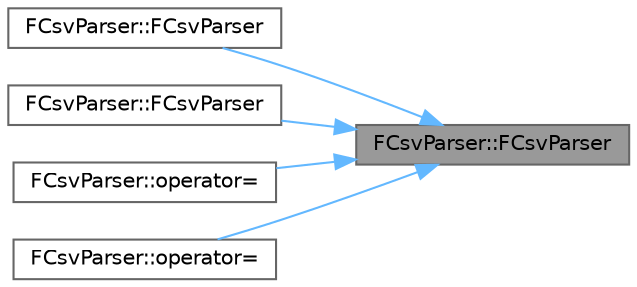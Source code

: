 digraph "FCsvParser::FCsvParser"
{
 // INTERACTIVE_SVG=YES
 // LATEX_PDF_SIZE
  bgcolor="transparent";
  edge [fontname=Helvetica,fontsize=10,labelfontname=Helvetica,labelfontsize=10];
  node [fontname=Helvetica,fontsize=10,shape=box,height=0.2,width=0.4];
  rankdir="RL";
  Node1 [id="Node000001",label="FCsvParser::FCsvParser",height=0.2,width=0.4,color="gray40", fillcolor="grey60", style="filled", fontcolor="black",tooltip="Construct with a string."];
  Node1 -> Node2 [id="edge1_Node000001_Node000002",dir="back",color="steelblue1",style="solid",tooltip=" "];
  Node2 [id="Node000002",label="FCsvParser::FCsvParser",height=0.2,width=0.4,color="grey40", fillcolor="white", style="filled",URL="$d4/da3/structFCsvParser.html#a6642a4b3b520e4d842cc58da67eddea2",tooltip=" "];
  Node1 -> Node3 [id="edge2_Node000001_Node000003",dir="back",color="steelblue1",style="solid",tooltip=" "];
  Node3 [id="Node000003",label="FCsvParser::FCsvParser",height=0.2,width=0.4,color="grey40", fillcolor="white", style="filled",URL="$d4/da3/structFCsvParser.html#af6deb79bc9812989536c073302a2b716",tooltip="Non copyable - has pointers to itself."];
  Node1 -> Node4 [id="edge3_Node000001_Node000004",dir="back",color="steelblue1",style="solid",tooltip=" "];
  Node4 [id="Node000004",label="FCsvParser::operator=",height=0.2,width=0.4,color="grey40", fillcolor="white", style="filled",URL="$d4/da3/structFCsvParser.html#aa70ffca084fae2f333271b5002e9d6f3",tooltip=" "];
  Node1 -> Node5 [id="edge4_Node000001_Node000005",dir="back",color="steelblue1",style="solid",tooltip=" "];
  Node5 [id="Node000005",label="FCsvParser::operator=",height=0.2,width=0.4,color="grey40", fillcolor="white", style="filled",URL="$d4/da3/structFCsvParser.html#aa04c603ad35008d456cdb2e0cb44f2fd",tooltip=" "];
}
